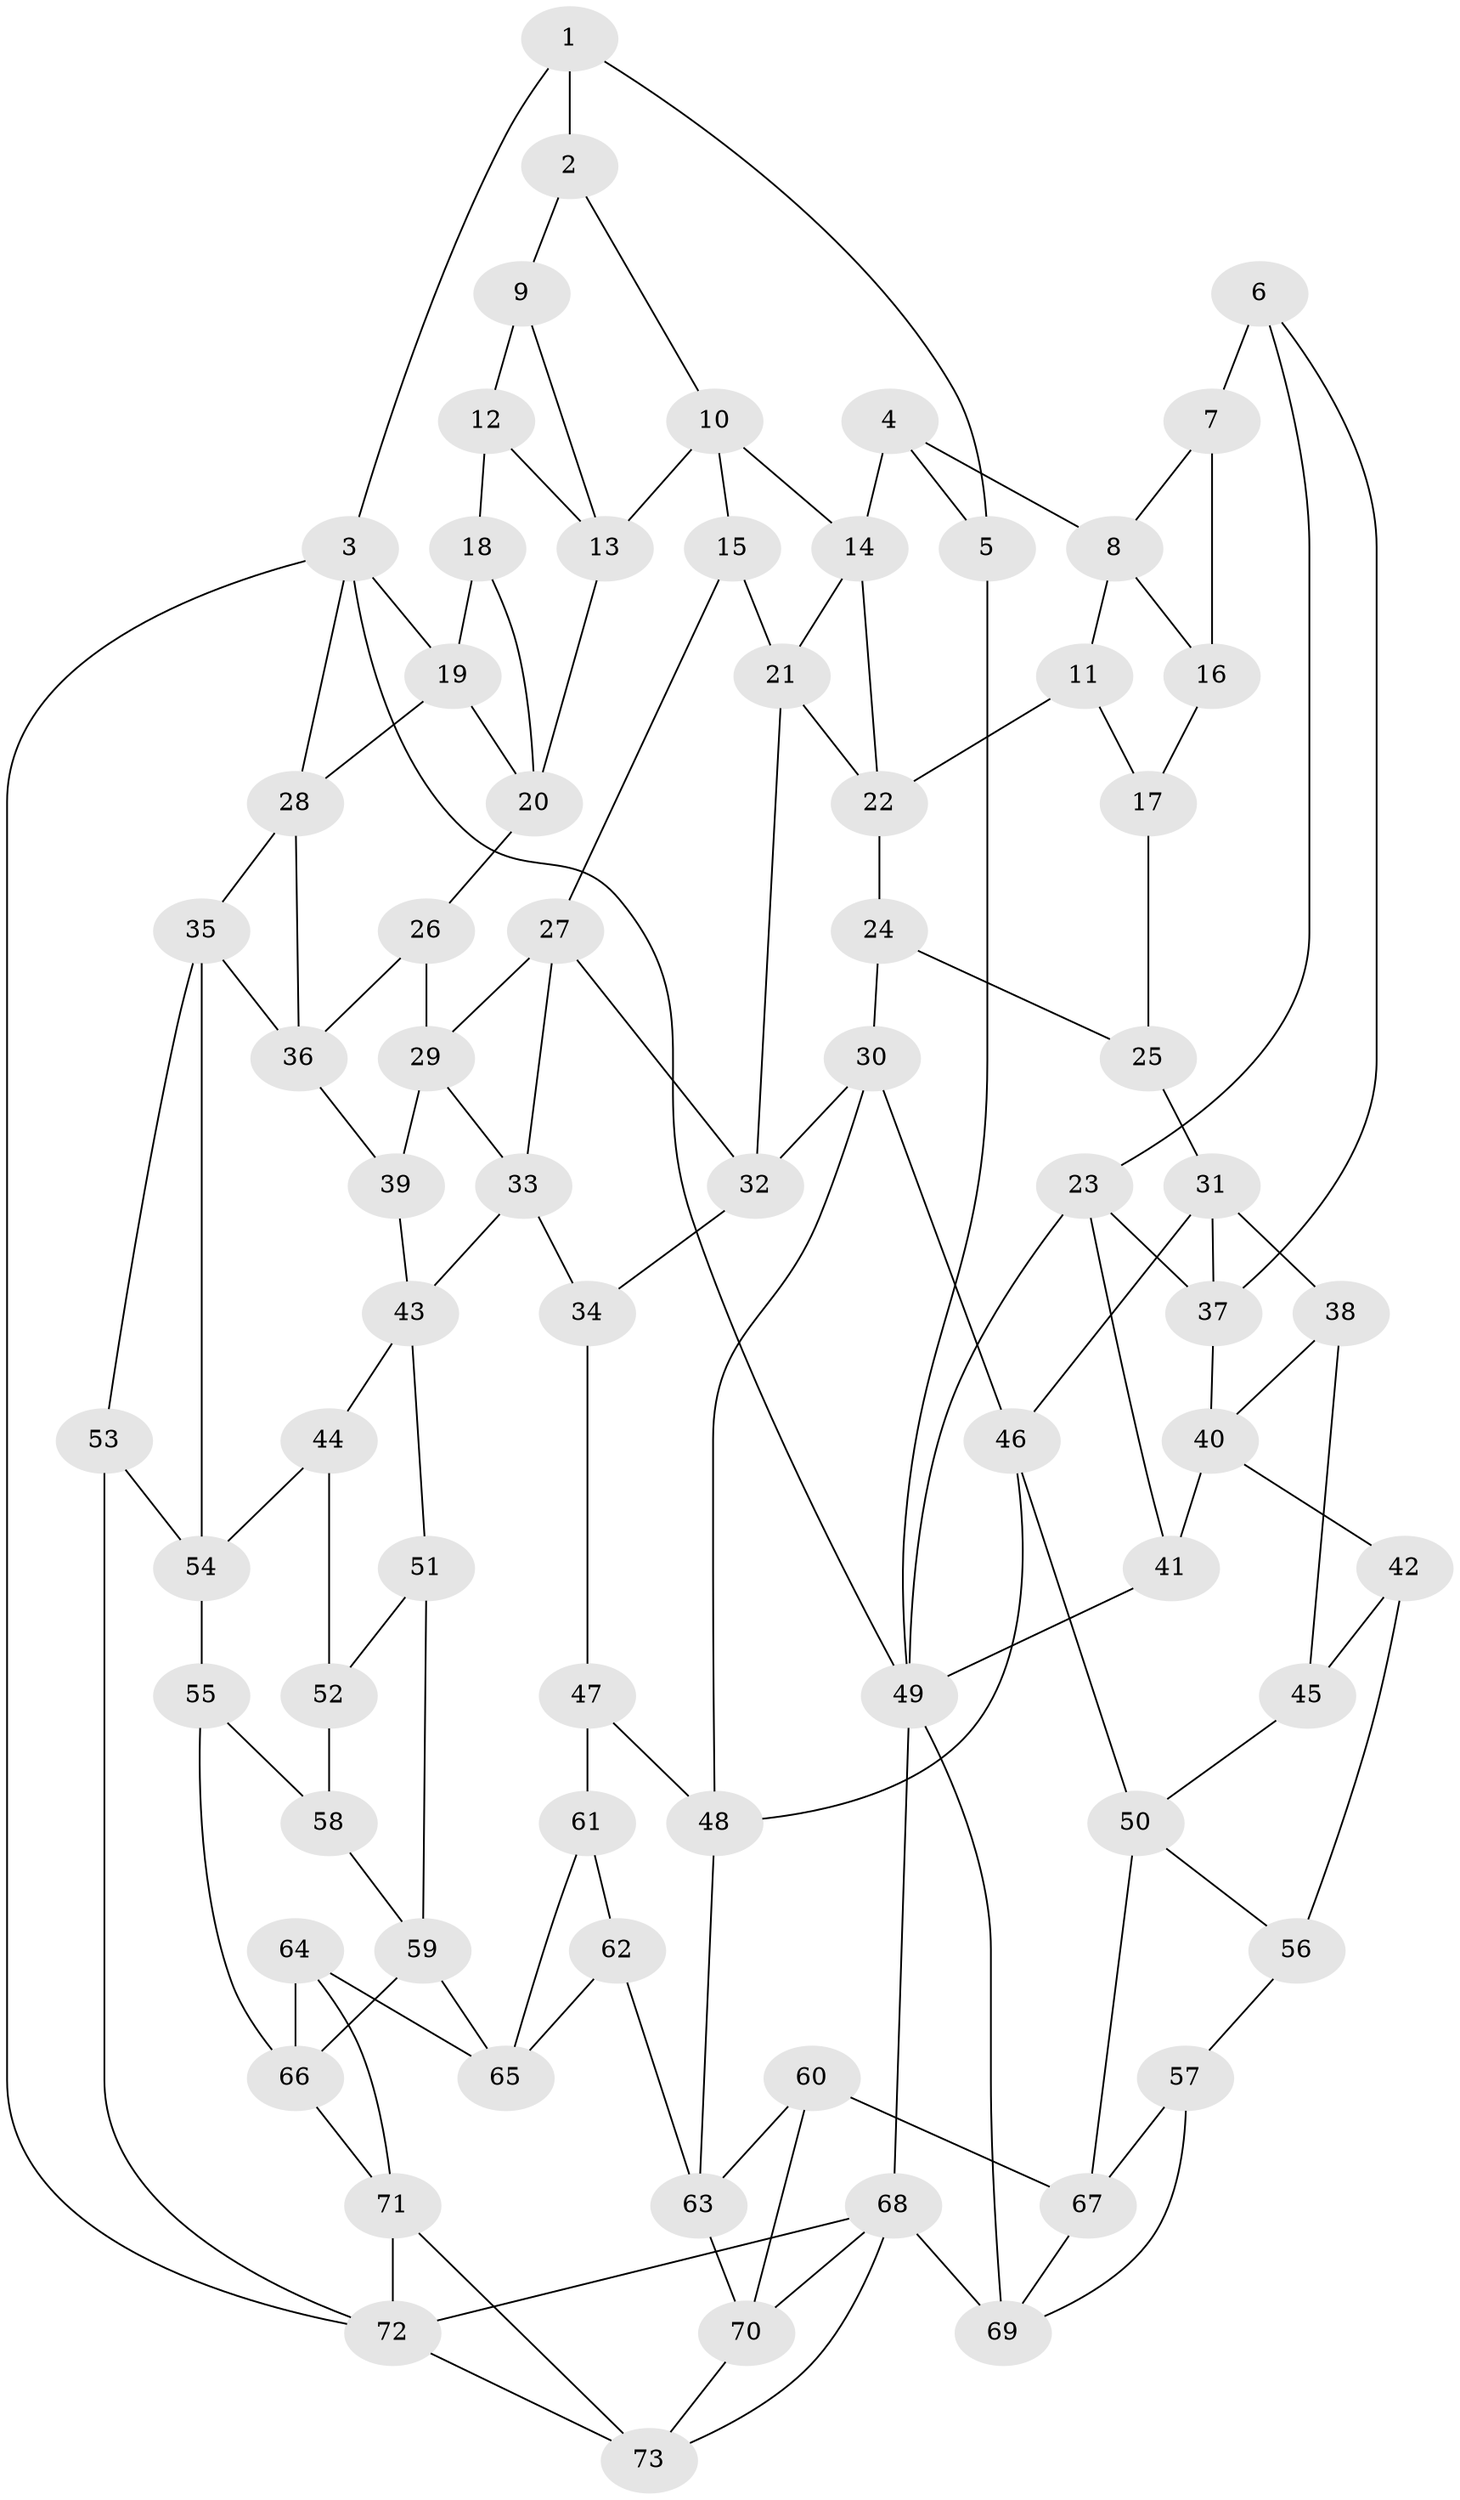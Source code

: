 // original degree distribution, {3: 0.020689655172413793, 4: 0.21379310344827587, 5: 0.5586206896551724, 6: 0.20689655172413793}
// Generated by graph-tools (version 1.1) at 2025/03/03/09/25 03:03:24]
// undirected, 73 vertices, 131 edges
graph export_dot {
graph [start="1"]
  node [color=gray90,style=filled];
  1;
  2;
  3;
  4;
  5;
  6;
  7;
  8;
  9;
  10;
  11;
  12;
  13;
  14;
  15;
  16;
  17;
  18;
  19;
  20;
  21;
  22;
  23;
  24;
  25;
  26;
  27;
  28;
  29;
  30;
  31;
  32;
  33;
  34;
  35;
  36;
  37;
  38;
  39;
  40;
  41;
  42;
  43;
  44;
  45;
  46;
  47;
  48;
  49;
  50;
  51;
  52;
  53;
  54;
  55;
  56;
  57;
  58;
  59;
  60;
  61;
  62;
  63;
  64;
  65;
  66;
  67;
  68;
  69;
  70;
  71;
  72;
  73;
  1 -- 2 [weight=1.0];
  1 -- 3 [weight=1.0];
  1 -- 5 [weight=1.0];
  2 -- 9 [weight=1.0];
  2 -- 10 [weight=1.0];
  3 -- 19 [weight=1.0];
  3 -- 28 [weight=1.0];
  3 -- 49 [weight=1.0];
  3 -- 72 [weight=1.0];
  4 -- 5 [weight=1.0];
  4 -- 8 [weight=1.0];
  4 -- 14 [weight=1.0];
  5 -- 49 [weight=1.0];
  6 -- 7 [weight=2.0];
  6 -- 23 [weight=1.0];
  6 -- 37 [weight=1.0];
  7 -- 8 [weight=1.0];
  7 -- 16 [weight=2.0];
  8 -- 11 [weight=1.0];
  8 -- 16 [weight=1.0];
  9 -- 12 [weight=2.0];
  9 -- 13 [weight=1.0];
  10 -- 13 [weight=1.0];
  10 -- 14 [weight=1.0];
  10 -- 15 [weight=1.0];
  11 -- 17 [weight=1.0];
  11 -- 22 [weight=1.0];
  12 -- 13 [weight=1.0];
  12 -- 18 [weight=3.0];
  13 -- 20 [weight=1.0];
  14 -- 21 [weight=1.0];
  14 -- 22 [weight=1.0];
  15 -- 21 [weight=1.0];
  15 -- 27 [weight=1.0];
  16 -- 17 [weight=1.0];
  17 -- 25 [weight=2.0];
  18 -- 19 [weight=1.0];
  18 -- 20 [weight=1.0];
  19 -- 20 [weight=1.0];
  19 -- 28 [weight=1.0];
  20 -- 26 [weight=1.0];
  21 -- 22 [weight=1.0];
  21 -- 32 [weight=1.0];
  22 -- 24 [weight=1.0];
  23 -- 37 [weight=1.0];
  23 -- 41 [weight=1.0];
  23 -- 49 [weight=1.0];
  24 -- 25 [weight=1.0];
  24 -- 30 [weight=1.0];
  25 -- 31 [weight=1.0];
  26 -- 29 [weight=1.0];
  26 -- 36 [weight=1.0];
  27 -- 29 [weight=1.0];
  27 -- 32 [weight=1.0];
  27 -- 33 [weight=1.0];
  28 -- 35 [weight=1.0];
  28 -- 36 [weight=1.0];
  29 -- 33 [weight=1.0];
  29 -- 39 [weight=1.0];
  30 -- 32 [weight=1.0];
  30 -- 46 [weight=1.0];
  30 -- 48 [weight=1.0];
  31 -- 37 [weight=1.0];
  31 -- 38 [weight=1.0];
  31 -- 46 [weight=1.0];
  32 -- 34 [weight=1.0];
  33 -- 34 [weight=1.0];
  33 -- 43 [weight=1.0];
  34 -- 47 [weight=1.0];
  35 -- 36 [weight=1.0];
  35 -- 53 [weight=1.0];
  35 -- 54 [weight=1.0];
  36 -- 39 [weight=1.0];
  37 -- 40 [weight=1.0];
  38 -- 40 [weight=1.0];
  38 -- 45 [weight=2.0];
  39 -- 43 [weight=1.0];
  40 -- 41 [weight=1.0];
  40 -- 42 [weight=1.0];
  41 -- 49 [weight=1.0];
  42 -- 45 [weight=1.0];
  42 -- 56 [weight=2.0];
  43 -- 44 [weight=1.0];
  43 -- 51 [weight=1.0];
  44 -- 52 [weight=1.0];
  44 -- 54 [weight=1.0];
  45 -- 50 [weight=1.0];
  46 -- 48 [weight=1.0];
  46 -- 50 [weight=1.0];
  47 -- 48 [weight=1.0];
  47 -- 61 [weight=2.0];
  48 -- 63 [weight=1.0];
  49 -- 68 [weight=1.0];
  49 -- 69 [weight=1.0];
  50 -- 56 [weight=1.0];
  50 -- 67 [weight=1.0];
  51 -- 52 [weight=1.0];
  51 -- 59 [weight=1.0];
  52 -- 58 [weight=2.0];
  53 -- 54 [weight=1.0];
  53 -- 72 [weight=1.0];
  54 -- 55 [weight=1.0];
  55 -- 58 [weight=1.0];
  55 -- 66 [weight=1.0];
  56 -- 57 [weight=1.0];
  57 -- 67 [weight=1.0];
  57 -- 69 [weight=1.0];
  58 -- 59 [weight=1.0];
  59 -- 65 [weight=1.0];
  59 -- 66 [weight=1.0];
  60 -- 63 [weight=1.0];
  60 -- 67 [weight=1.0];
  60 -- 70 [weight=1.0];
  61 -- 62 [weight=1.0];
  61 -- 65 [weight=1.0];
  62 -- 63 [weight=1.0];
  62 -- 65 [weight=1.0];
  63 -- 70 [weight=1.0];
  64 -- 65 [weight=1.0];
  64 -- 66 [weight=1.0];
  64 -- 71 [weight=1.0];
  66 -- 71 [weight=1.0];
  67 -- 69 [weight=1.0];
  68 -- 69 [weight=1.0];
  68 -- 70 [weight=1.0];
  68 -- 72 [weight=1.0];
  68 -- 73 [weight=1.0];
  70 -- 73 [weight=1.0];
  71 -- 72 [weight=1.0];
  71 -- 73 [weight=1.0];
  72 -- 73 [weight=1.0];
}
